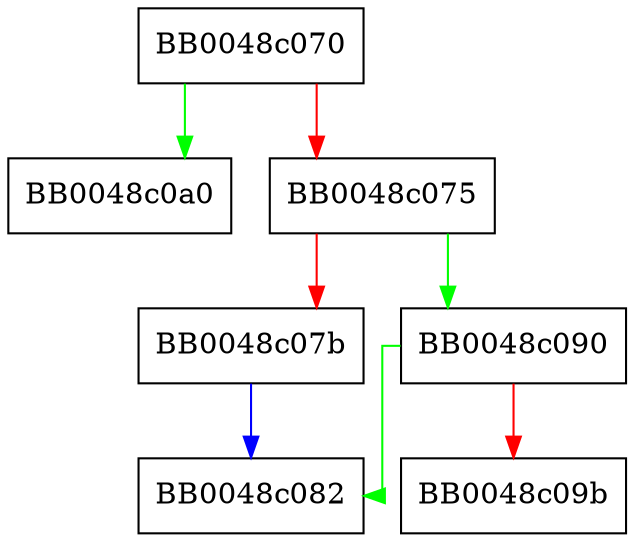 digraph SSL_get_key_update_type {
  node [shape="box"];
  graph [splines=ortho];
  BB0048c070 -> BB0048c0a0 [color="green"];
  BB0048c070 -> BB0048c075 [color="red"];
  BB0048c075 -> BB0048c090 [color="green"];
  BB0048c075 -> BB0048c07b [color="red"];
  BB0048c07b -> BB0048c082 [color="blue"];
  BB0048c090 -> BB0048c082 [color="green"];
  BB0048c090 -> BB0048c09b [color="red"];
}